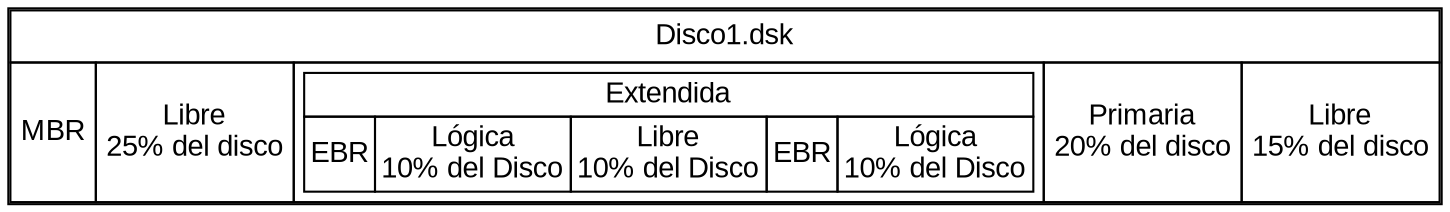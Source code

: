 digraph G {
    node [shape=plain, fontname=Arial];
    Disco1 [label=<
        <TABLE BORDER="1" CELLBORDER="1" CELLSPACING="0" CELLPADDING="4">
            <TR>
                <TD COLSPAN="7">Disco1.dsk</TD>
            </TR>
            <TR>
                <TD>MBR</TD>
                <TD>Libre<br/>25% del disco</TD>
                <TD COLSPAN="3">
                    <TABLE BORDER="0" CELLBORDER="1" CELLSPACING="0">
                        <TR>
                            <TD COLSPAN="5">Extendida</TD>
                        </TR>
                        <TR>
                            <TD>EBR</TD>
                            <TD>Lógica<br/>10% del Disco</TD>
                            <TD>Libre<br/>10% del Disco</TD>
                            <TD>EBR</TD>
                            <TD>Lógica<br/>10% del Disco</TD>
                        </TR>
                    </TABLE>
                </TD>
                <TD>Primaria<br/>20% del disco</TD>
                <TD>Libre<br/>15% del disco</TD>
            </TR>
		</TABLE>
			>];
		}